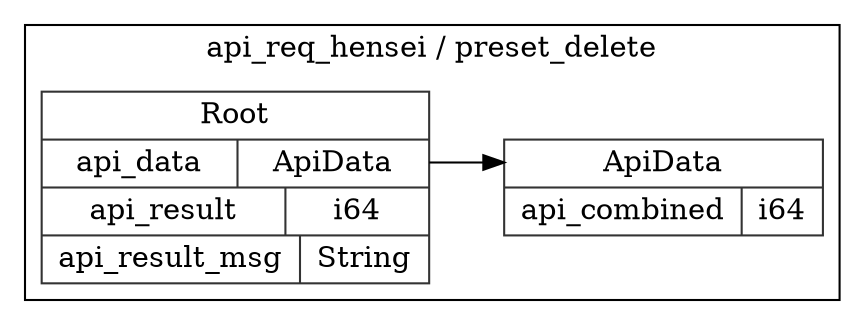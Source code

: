digraph {
  rankdir=LR;
  subgraph cluster_0 {
    label="api_req_hensei / preset_delete";
    node [style="filled", color=white, style="solid", color=gray20];
    api_req_hensei__preset_delete__ApiData [label="<ApiData> ApiData  | { api_combined | <api_combined> i64 }", shape=record];
    api_req_hensei__preset_delete__Root [label="<Root> Root  | { api_data | <api_data> ApiData } | { api_result | <api_result> i64 } | { api_result_msg | <api_result_msg> String }", shape=record];
    api_req_hensei__preset_delete__Root:api_data:e -> api_req_hensei__preset_delete__ApiData:ApiData:w;
  }
}
